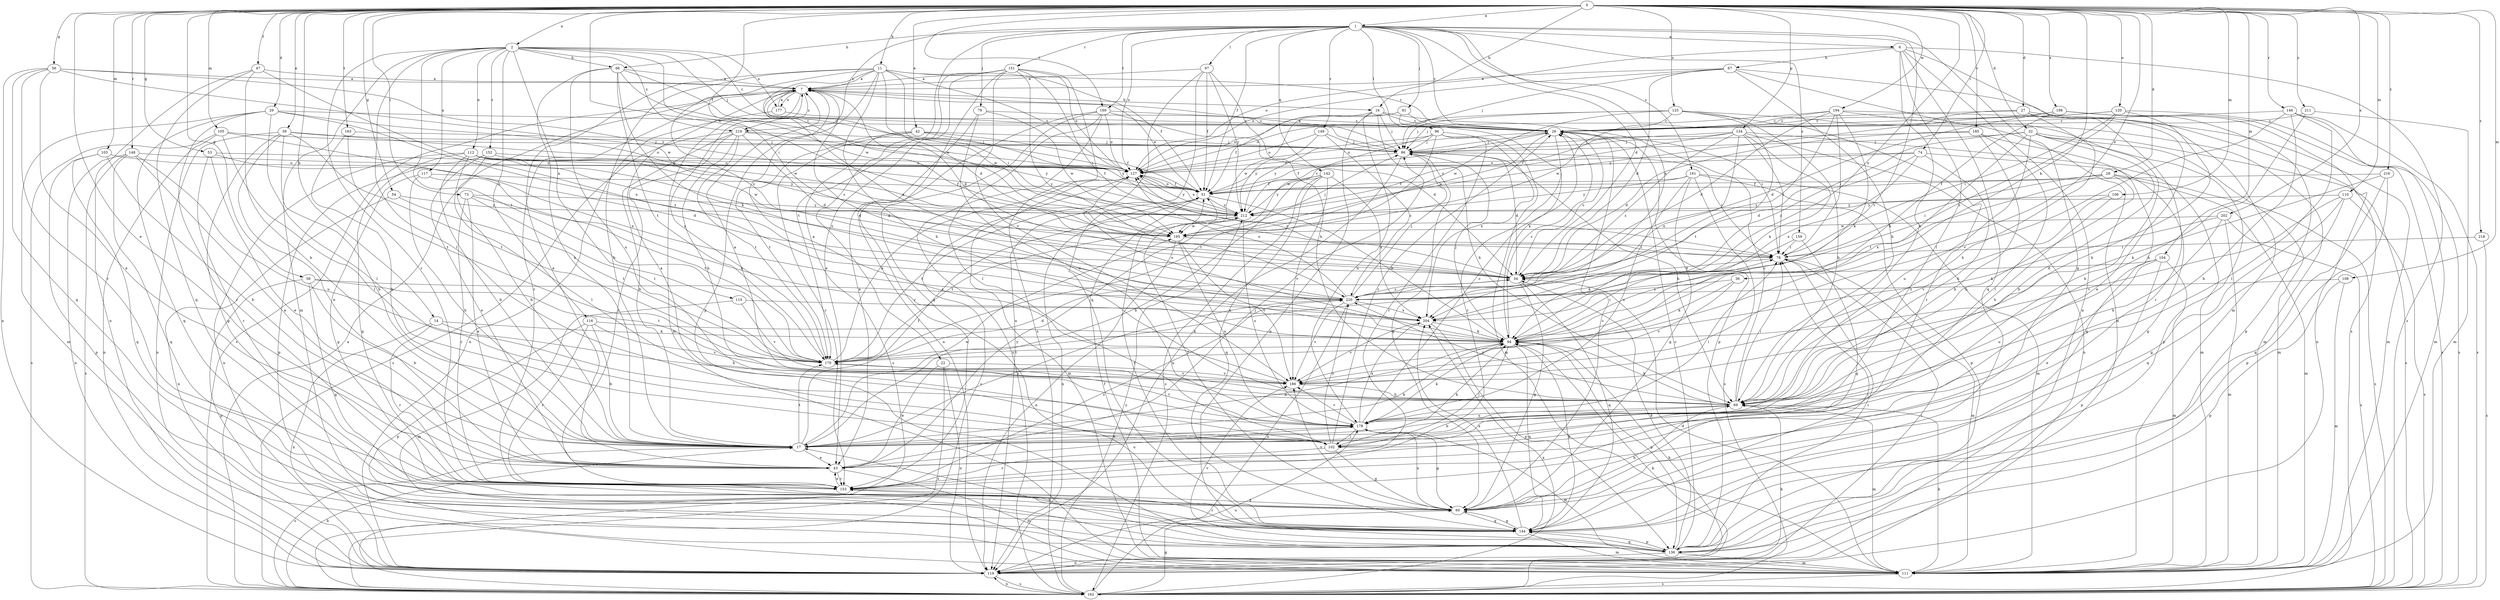 strict digraph  {
0;
1;
2;
6;
7;
11;
14;
16;
17;
22;
26;
27;
28;
29;
32;
34;
36;
39;
42;
43;
47;
51;
53;
54;
56;
58;
60;
66;
67;
69;
73;
74;
78;
79;
81;
86;
94;
96;
97;
102;
103;
104;
105;
106;
108;
110;
111;
112;
115;
116;
117;
119;
120;
125;
127;
134;
136;
142;
144;
146;
148;
149;
151;
152;
153;
159;
161;
162;
163;
169;
170;
177;
178;
185;
186;
194;
195;
198;
202;
204;
211;
212;
216;
218;
219;
220;
0 -> 1  [label=a];
0 -> 2  [label=a];
0 -> 11  [label=b];
0 -> 14  [label=b];
0 -> 16  [label=b];
0 -> 27  [label=d];
0 -> 28  [label=d];
0 -> 29  [label=d];
0 -> 32  [label=d];
0 -> 36  [label=e];
0 -> 39  [label=e];
0 -> 42  [label=e];
0 -> 43  [label=e];
0 -> 47  [label=f];
0 -> 51  [label=f];
0 -> 53  [label=g];
0 -> 54  [label=g];
0 -> 56  [label=g];
0 -> 58  [label=g];
0 -> 73  [label=i];
0 -> 74  [label=i];
0 -> 94  [label=k];
0 -> 103  [label=m];
0 -> 104  [label=m];
0 -> 105  [label=m];
0 -> 106  [label=m];
0 -> 108  [label=m];
0 -> 110  [label=m];
0 -> 120  [label=o];
0 -> 125  [label=o];
0 -> 134  [label=p];
0 -> 146  [label=r];
0 -> 148  [label=r];
0 -> 163  [label=t];
0 -> 169  [label=t];
0 -> 185  [label=v];
0 -> 194  [label=w];
0 -> 195  [label=w];
0 -> 198  [label=x];
0 -> 202  [label=x];
0 -> 204  [label=x];
0 -> 211  [label=y];
0 -> 216  [label=z];
0 -> 218  [label=z];
1 -> 6  [label=a];
1 -> 22  [label=c];
1 -> 26  [label=c];
1 -> 34  [label=d];
1 -> 51  [label=f];
1 -> 60  [label=g];
1 -> 66  [label=h];
1 -> 79  [label=j];
1 -> 81  [label=j];
1 -> 96  [label=l];
1 -> 97  [label=l];
1 -> 127  [label=o];
1 -> 142  [label=q];
1 -> 149  [label=r];
1 -> 151  [label=r];
1 -> 159  [label=s];
1 -> 161  [label=s];
1 -> 169  [label=t];
1 -> 186  [label=v];
1 -> 204  [label=x];
1 -> 219  [label=z];
2 -> 26  [label=c];
2 -> 66  [label=h];
2 -> 78  [label=i];
2 -> 86  [label=j];
2 -> 102  [label=l];
2 -> 111  [label=m];
2 -> 112  [label=n];
2 -> 115  [label=n];
2 -> 116  [label=n];
2 -> 117  [label=n];
2 -> 152  [label=r];
2 -> 153  [label=r];
2 -> 170  [label=t];
2 -> 177  [label=u];
2 -> 219  [label=z];
6 -> 67  [label=h];
6 -> 69  [label=h];
6 -> 102  [label=l];
6 -> 111  [label=m];
6 -> 119  [label=n];
6 -> 127  [label=o];
6 -> 144  [label=q];
6 -> 162  [label=s];
7 -> 16  [label=b];
7 -> 34  [label=d];
7 -> 111  [label=m];
7 -> 153  [label=r];
7 -> 162  [label=s];
7 -> 177  [label=u];
7 -> 195  [label=w];
7 -> 219  [label=z];
11 -> 7  [label=a];
11 -> 17  [label=b];
11 -> 26  [label=c];
11 -> 34  [label=d];
11 -> 43  [label=e];
11 -> 51  [label=f];
11 -> 69  [label=h];
11 -> 78  [label=i];
11 -> 127  [label=o];
11 -> 136  [label=p];
11 -> 195  [label=w];
11 -> 220  [label=z];
14 -> 69  [label=h];
14 -> 94  [label=k];
14 -> 119  [label=n];
14 -> 153  [label=r];
16 -> 26  [label=c];
16 -> 51  [label=f];
16 -> 69  [label=h];
16 -> 78  [label=i];
16 -> 86  [label=j];
16 -> 136  [label=p];
16 -> 178  [label=u];
17 -> 43  [label=e];
17 -> 51  [label=f];
17 -> 94  [label=k];
17 -> 162  [label=s];
17 -> 170  [label=t];
17 -> 195  [label=w];
17 -> 220  [label=z];
22 -> 43  [label=e];
22 -> 119  [label=n];
22 -> 162  [label=s];
22 -> 186  [label=v];
26 -> 86  [label=j];
26 -> 127  [label=o];
26 -> 136  [label=p];
26 -> 153  [label=r];
26 -> 195  [label=w];
27 -> 26  [label=c];
27 -> 43  [label=e];
27 -> 69  [label=h];
27 -> 111  [label=m];
27 -> 195  [label=w];
28 -> 51  [label=f];
28 -> 69  [label=h];
28 -> 78  [label=i];
28 -> 111  [label=m];
28 -> 162  [label=s];
28 -> 204  [label=x];
29 -> 26  [label=c];
29 -> 102  [label=l];
29 -> 111  [label=m];
29 -> 144  [label=q];
29 -> 153  [label=r];
29 -> 195  [label=w];
29 -> 220  [label=z];
32 -> 17  [label=b];
32 -> 86  [label=j];
32 -> 111  [label=m];
32 -> 136  [label=p];
32 -> 162  [label=s];
32 -> 170  [label=t];
32 -> 178  [label=u];
32 -> 220  [label=z];
34 -> 26  [label=c];
34 -> 60  [label=g];
34 -> 127  [label=o];
34 -> 144  [label=q];
34 -> 220  [label=z];
36 -> 94  [label=k];
36 -> 186  [label=v];
36 -> 220  [label=z];
39 -> 17  [label=b];
39 -> 43  [label=e];
39 -> 60  [label=g];
39 -> 86  [label=j];
39 -> 119  [label=n];
39 -> 127  [label=o];
39 -> 170  [label=t];
42 -> 51  [label=f];
42 -> 86  [label=j];
42 -> 153  [label=r];
42 -> 162  [label=s];
42 -> 170  [label=t];
42 -> 212  [label=y];
43 -> 86  [label=j];
43 -> 111  [label=m];
43 -> 153  [label=r];
43 -> 178  [label=u];
43 -> 212  [label=y];
47 -> 7  [label=a];
47 -> 17  [label=b];
47 -> 119  [label=n];
47 -> 144  [label=q];
47 -> 204  [label=x];
51 -> 7  [label=a];
51 -> 94  [label=k];
51 -> 119  [label=n];
51 -> 127  [label=o];
51 -> 170  [label=t];
51 -> 212  [label=y];
53 -> 34  [label=d];
53 -> 43  [label=e];
53 -> 127  [label=o];
53 -> 153  [label=r];
54 -> 119  [label=n];
54 -> 170  [label=t];
54 -> 212  [label=y];
56 -> 7  [label=a];
56 -> 43  [label=e];
56 -> 119  [label=n];
56 -> 144  [label=q];
56 -> 153  [label=r];
56 -> 195  [label=w];
56 -> 212  [label=y];
58 -> 17  [label=b];
58 -> 60  [label=g];
58 -> 136  [label=p];
58 -> 170  [label=t];
58 -> 220  [label=z];
60 -> 26  [label=c];
60 -> 51  [label=f];
60 -> 69  [label=h];
60 -> 144  [label=q];
60 -> 178  [label=u];
60 -> 186  [label=v];
66 -> 7  [label=a];
66 -> 17  [label=b];
66 -> 94  [label=k];
66 -> 127  [label=o];
66 -> 170  [label=t];
66 -> 178  [label=u];
66 -> 195  [label=w];
67 -> 7  [label=a];
67 -> 34  [label=d];
67 -> 69  [label=h];
67 -> 86  [label=j];
67 -> 119  [label=n];
67 -> 127  [label=o];
67 -> 162  [label=s];
69 -> 7  [label=a];
69 -> 17  [label=b];
69 -> 26  [label=c];
69 -> 78  [label=i];
69 -> 94  [label=k];
69 -> 111  [label=m];
69 -> 178  [label=u];
69 -> 220  [label=z];
73 -> 43  [label=e];
73 -> 94  [label=k];
73 -> 153  [label=r];
73 -> 170  [label=t];
73 -> 212  [label=y];
74 -> 34  [label=d];
74 -> 51  [label=f];
74 -> 60  [label=g];
74 -> 69  [label=h];
74 -> 127  [label=o];
74 -> 204  [label=x];
78 -> 34  [label=d];
78 -> 111  [label=m];
79 -> 26  [label=c];
79 -> 119  [label=n];
79 -> 178  [label=u];
79 -> 195  [label=w];
81 -> 26  [label=c];
81 -> 94  [label=k];
81 -> 127  [label=o];
81 -> 195  [label=w];
86 -> 7  [label=a];
86 -> 34  [label=d];
86 -> 60  [label=g];
86 -> 69  [label=h];
86 -> 78  [label=i];
86 -> 119  [label=n];
86 -> 127  [label=o];
94 -> 7  [label=a];
94 -> 17  [label=b];
94 -> 26  [label=c];
94 -> 78  [label=i];
94 -> 86  [label=j];
94 -> 102  [label=l];
94 -> 127  [label=o];
94 -> 136  [label=p];
94 -> 144  [label=q];
94 -> 170  [label=t];
96 -> 86  [label=j];
96 -> 111  [label=m];
96 -> 153  [label=r];
96 -> 170  [label=t];
96 -> 195  [label=w];
96 -> 204  [label=x];
96 -> 212  [label=y];
97 -> 7  [label=a];
97 -> 51  [label=f];
97 -> 69  [label=h];
97 -> 119  [label=n];
97 -> 144  [label=q];
97 -> 212  [label=y];
102 -> 7  [label=a];
102 -> 26  [label=c];
102 -> 60  [label=g];
102 -> 94  [label=k];
102 -> 153  [label=r];
102 -> 220  [label=z];
103 -> 17  [label=b];
103 -> 127  [label=o];
103 -> 136  [label=p];
103 -> 144  [label=q];
104 -> 34  [label=d];
104 -> 43  [label=e];
104 -> 111  [label=m];
104 -> 136  [label=p];
104 -> 178  [label=u];
105 -> 86  [label=j];
105 -> 102  [label=l];
105 -> 119  [label=n];
105 -> 162  [label=s];
105 -> 204  [label=x];
106 -> 69  [label=h];
106 -> 186  [label=v];
106 -> 212  [label=y];
108 -> 111  [label=m];
108 -> 136  [label=p];
108 -> 220  [label=z];
110 -> 60  [label=g];
110 -> 144  [label=q];
110 -> 162  [label=s];
110 -> 186  [label=v];
110 -> 212  [label=y];
111 -> 34  [label=d];
111 -> 51  [label=f];
111 -> 69  [label=h];
111 -> 162  [label=s];
112 -> 17  [label=b];
112 -> 34  [label=d];
112 -> 51  [label=f];
112 -> 60  [label=g];
112 -> 102  [label=l];
112 -> 119  [label=n];
112 -> 127  [label=o];
112 -> 195  [label=w];
112 -> 220  [label=z];
115 -> 111  [label=m];
115 -> 186  [label=v];
115 -> 204  [label=x];
116 -> 17  [label=b];
116 -> 94  [label=k];
116 -> 136  [label=p];
116 -> 153  [label=r];
116 -> 186  [label=v];
117 -> 17  [label=b];
117 -> 51  [label=f];
117 -> 60  [label=g];
117 -> 170  [label=t];
119 -> 69  [label=h];
119 -> 78  [label=i];
119 -> 94  [label=k];
119 -> 162  [label=s];
120 -> 26  [label=c];
120 -> 69  [label=h];
120 -> 78  [label=i];
120 -> 162  [label=s];
120 -> 212  [label=y];
120 -> 220  [label=z];
125 -> 26  [label=c];
125 -> 69  [label=h];
125 -> 86  [label=j];
125 -> 111  [label=m];
125 -> 127  [label=o];
125 -> 153  [label=r];
125 -> 170  [label=t];
125 -> 195  [label=w];
127 -> 51  [label=f];
127 -> 111  [label=m];
127 -> 162  [label=s];
127 -> 212  [label=y];
134 -> 51  [label=f];
134 -> 78  [label=i];
134 -> 86  [label=j];
134 -> 94  [label=k];
134 -> 111  [label=m];
134 -> 119  [label=n];
134 -> 204  [label=x];
134 -> 212  [label=y];
134 -> 220  [label=z];
136 -> 17  [label=b];
136 -> 26  [label=c];
136 -> 34  [label=d];
136 -> 78  [label=i];
136 -> 111  [label=m];
136 -> 119  [label=n];
136 -> 144  [label=q];
136 -> 186  [label=v];
142 -> 17  [label=b];
142 -> 51  [label=f];
142 -> 144  [label=q];
142 -> 162  [label=s];
142 -> 186  [label=v];
142 -> 204  [label=x];
142 -> 212  [label=y];
144 -> 51  [label=f];
144 -> 60  [label=g];
144 -> 78  [label=i];
144 -> 94  [label=k];
144 -> 111  [label=m];
144 -> 136  [label=p];
144 -> 153  [label=r];
144 -> 204  [label=x];
146 -> 17  [label=b];
146 -> 26  [label=c];
146 -> 102  [label=l];
146 -> 111  [label=m];
146 -> 162  [label=s];
146 -> 186  [label=v];
148 -> 43  [label=e];
148 -> 119  [label=n];
148 -> 127  [label=o];
148 -> 144  [label=q];
148 -> 162  [label=s];
148 -> 178  [label=u];
149 -> 86  [label=j];
149 -> 127  [label=o];
149 -> 212  [label=y];
149 -> 220  [label=z];
151 -> 7  [label=a];
151 -> 43  [label=e];
151 -> 78  [label=i];
151 -> 127  [label=o];
151 -> 144  [label=q];
151 -> 162  [label=s];
151 -> 170  [label=t];
151 -> 186  [label=v];
151 -> 220  [label=z];
152 -> 17  [label=b];
152 -> 43  [label=e];
152 -> 127  [label=o];
152 -> 136  [label=p];
152 -> 212  [label=y];
153 -> 43  [label=e];
153 -> 60  [label=g];
153 -> 220  [label=z];
159 -> 60  [label=g];
159 -> 78  [label=i];
159 -> 94  [label=k];
161 -> 51  [label=f];
161 -> 60  [label=g];
161 -> 111  [label=m];
161 -> 136  [label=p];
161 -> 162  [label=s];
161 -> 178  [label=u];
161 -> 212  [label=y];
162 -> 7  [label=a];
162 -> 17  [label=b];
162 -> 60  [label=g];
162 -> 94  [label=k];
162 -> 119  [label=n];
162 -> 178  [label=u];
162 -> 204  [label=x];
162 -> 212  [label=y];
163 -> 17  [label=b];
163 -> 86  [label=j];
163 -> 170  [label=t];
169 -> 26  [label=c];
169 -> 34  [label=d];
169 -> 43  [label=e];
169 -> 102  [label=l];
169 -> 127  [label=o];
169 -> 153  [label=r];
169 -> 162  [label=s];
170 -> 7  [label=a];
170 -> 34  [label=d];
170 -> 127  [label=o];
170 -> 186  [label=v];
177 -> 7  [label=a];
177 -> 26  [label=c];
177 -> 119  [label=n];
178 -> 17  [label=b];
178 -> 26  [label=c];
178 -> 60  [label=g];
178 -> 78  [label=i];
178 -> 94  [label=k];
178 -> 102  [label=l];
178 -> 111  [label=m];
178 -> 170  [label=t];
178 -> 186  [label=v];
178 -> 204  [label=x];
185 -> 17  [label=b];
185 -> 34  [label=d];
185 -> 86  [label=j];
185 -> 102  [label=l];
185 -> 144  [label=q];
186 -> 7  [label=a];
186 -> 69  [label=h];
194 -> 17  [label=b];
194 -> 26  [label=c];
194 -> 34  [label=d];
194 -> 78  [label=i];
194 -> 86  [label=j];
194 -> 94  [label=k];
194 -> 153  [label=r];
194 -> 220  [label=z];
195 -> 78  [label=i];
195 -> 86  [label=j];
195 -> 119  [label=n];
195 -> 178  [label=u];
195 -> 186  [label=v];
198 -> 26  [label=c];
198 -> 34  [label=d];
198 -> 94  [label=k];
198 -> 119  [label=n];
198 -> 136  [label=p];
198 -> 162  [label=s];
202 -> 69  [label=h];
202 -> 94  [label=k];
202 -> 111  [label=m];
202 -> 162  [label=s];
202 -> 195  [label=w];
204 -> 94  [label=k];
204 -> 136  [label=p];
204 -> 186  [label=v];
211 -> 26  [label=c];
211 -> 69  [label=h];
211 -> 111  [label=m];
212 -> 26  [label=c];
212 -> 127  [label=o];
212 -> 170  [label=t];
212 -> 178  [label=u];
212 -> 195  [label=w];
216 -> 51  [label=f];
216 -> 94  [label=k];
216 -> 136  [label=p];
216 -> 144  [label=q];
218 -> 78  [label=i];
218 -> 162  [label=s];
219 -> 17  [label=b];
219 -> 34  [label=d];
219 -> 69  [label=h];
219 -> 86  [label=j];
219 -> 153  [label=r];
219 -> 162  [label=s];
219 -> 170  [label=t];
219 -> 212  [label=y];
220 -> 7  [label=a];
220 -> 86  [label=j];
220 -> 119  [label=n];
220 -> 127  [label=o];
220 -> 186  [label=v];
220 -> 204  [label=x];
}
